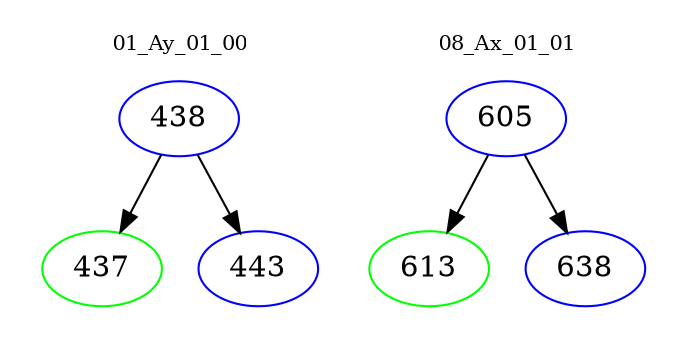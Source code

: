 digraph{
subgraph cluster_0 {
color = white
label = "01_Ay_01_00";
fontsize=10;
T0_438 [label="438", color="blue"]
T0_438 -> T0_437 [color="black"]
T0_437 [label="437", color="green"]
T0_438 -> T0_443 [color="black"]
T0_443 [label="443", color="blue"]
}
subgraph cluster_1 {
color = white
label = "08_Ax_01_01";
fontsize=10;
T1_605 [label="605", color="blue"]
T1_605 -> T1_613 [color="black"]
T1_613 [label="613", color="green"]
T1_605 -> T1_638 [color="black"]
T1_638 [label="638", color="blue"]
}
}
